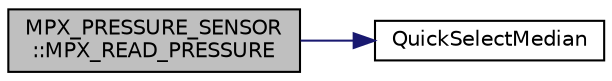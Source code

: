 digraph "MPX_PRESSURE_SENSOR::MPX_READ_PRESSURE"
{
 // INTERACTIVE_SVG=YES
 // LATEX_PDF_SIZE
  edge [fontname="Helvetica",fontsize="10",labelfontname="Helvetica",labelfontsize="10"];
  node [fontname="Helvetica",fontsize="10",shape=record];
  rankdir="LR";
  Node1 [label="MPX_PRESSURE_SENSOR\l::MPX_READ_PRESSURE",height=0.2,width=0.4,color="black", fillcolor="grey75", style="filled", fontcolor="black",tooltip="Realiza la lectura de presión analogica."];
  Node1 -> Node2 [color="midnightblue",fontsize="10",style="solid",fontname="Helvetica"];
  Node2 [label="QuickSelectMedian",height=0.2,width=0.4,color="black", fillcolor="white", style="filled",URL="$calc_8cpp.html#ab669cf6818ac3cfabbb47c9d0a2dc2e9",tooltip="filtro de media movil."];
}
